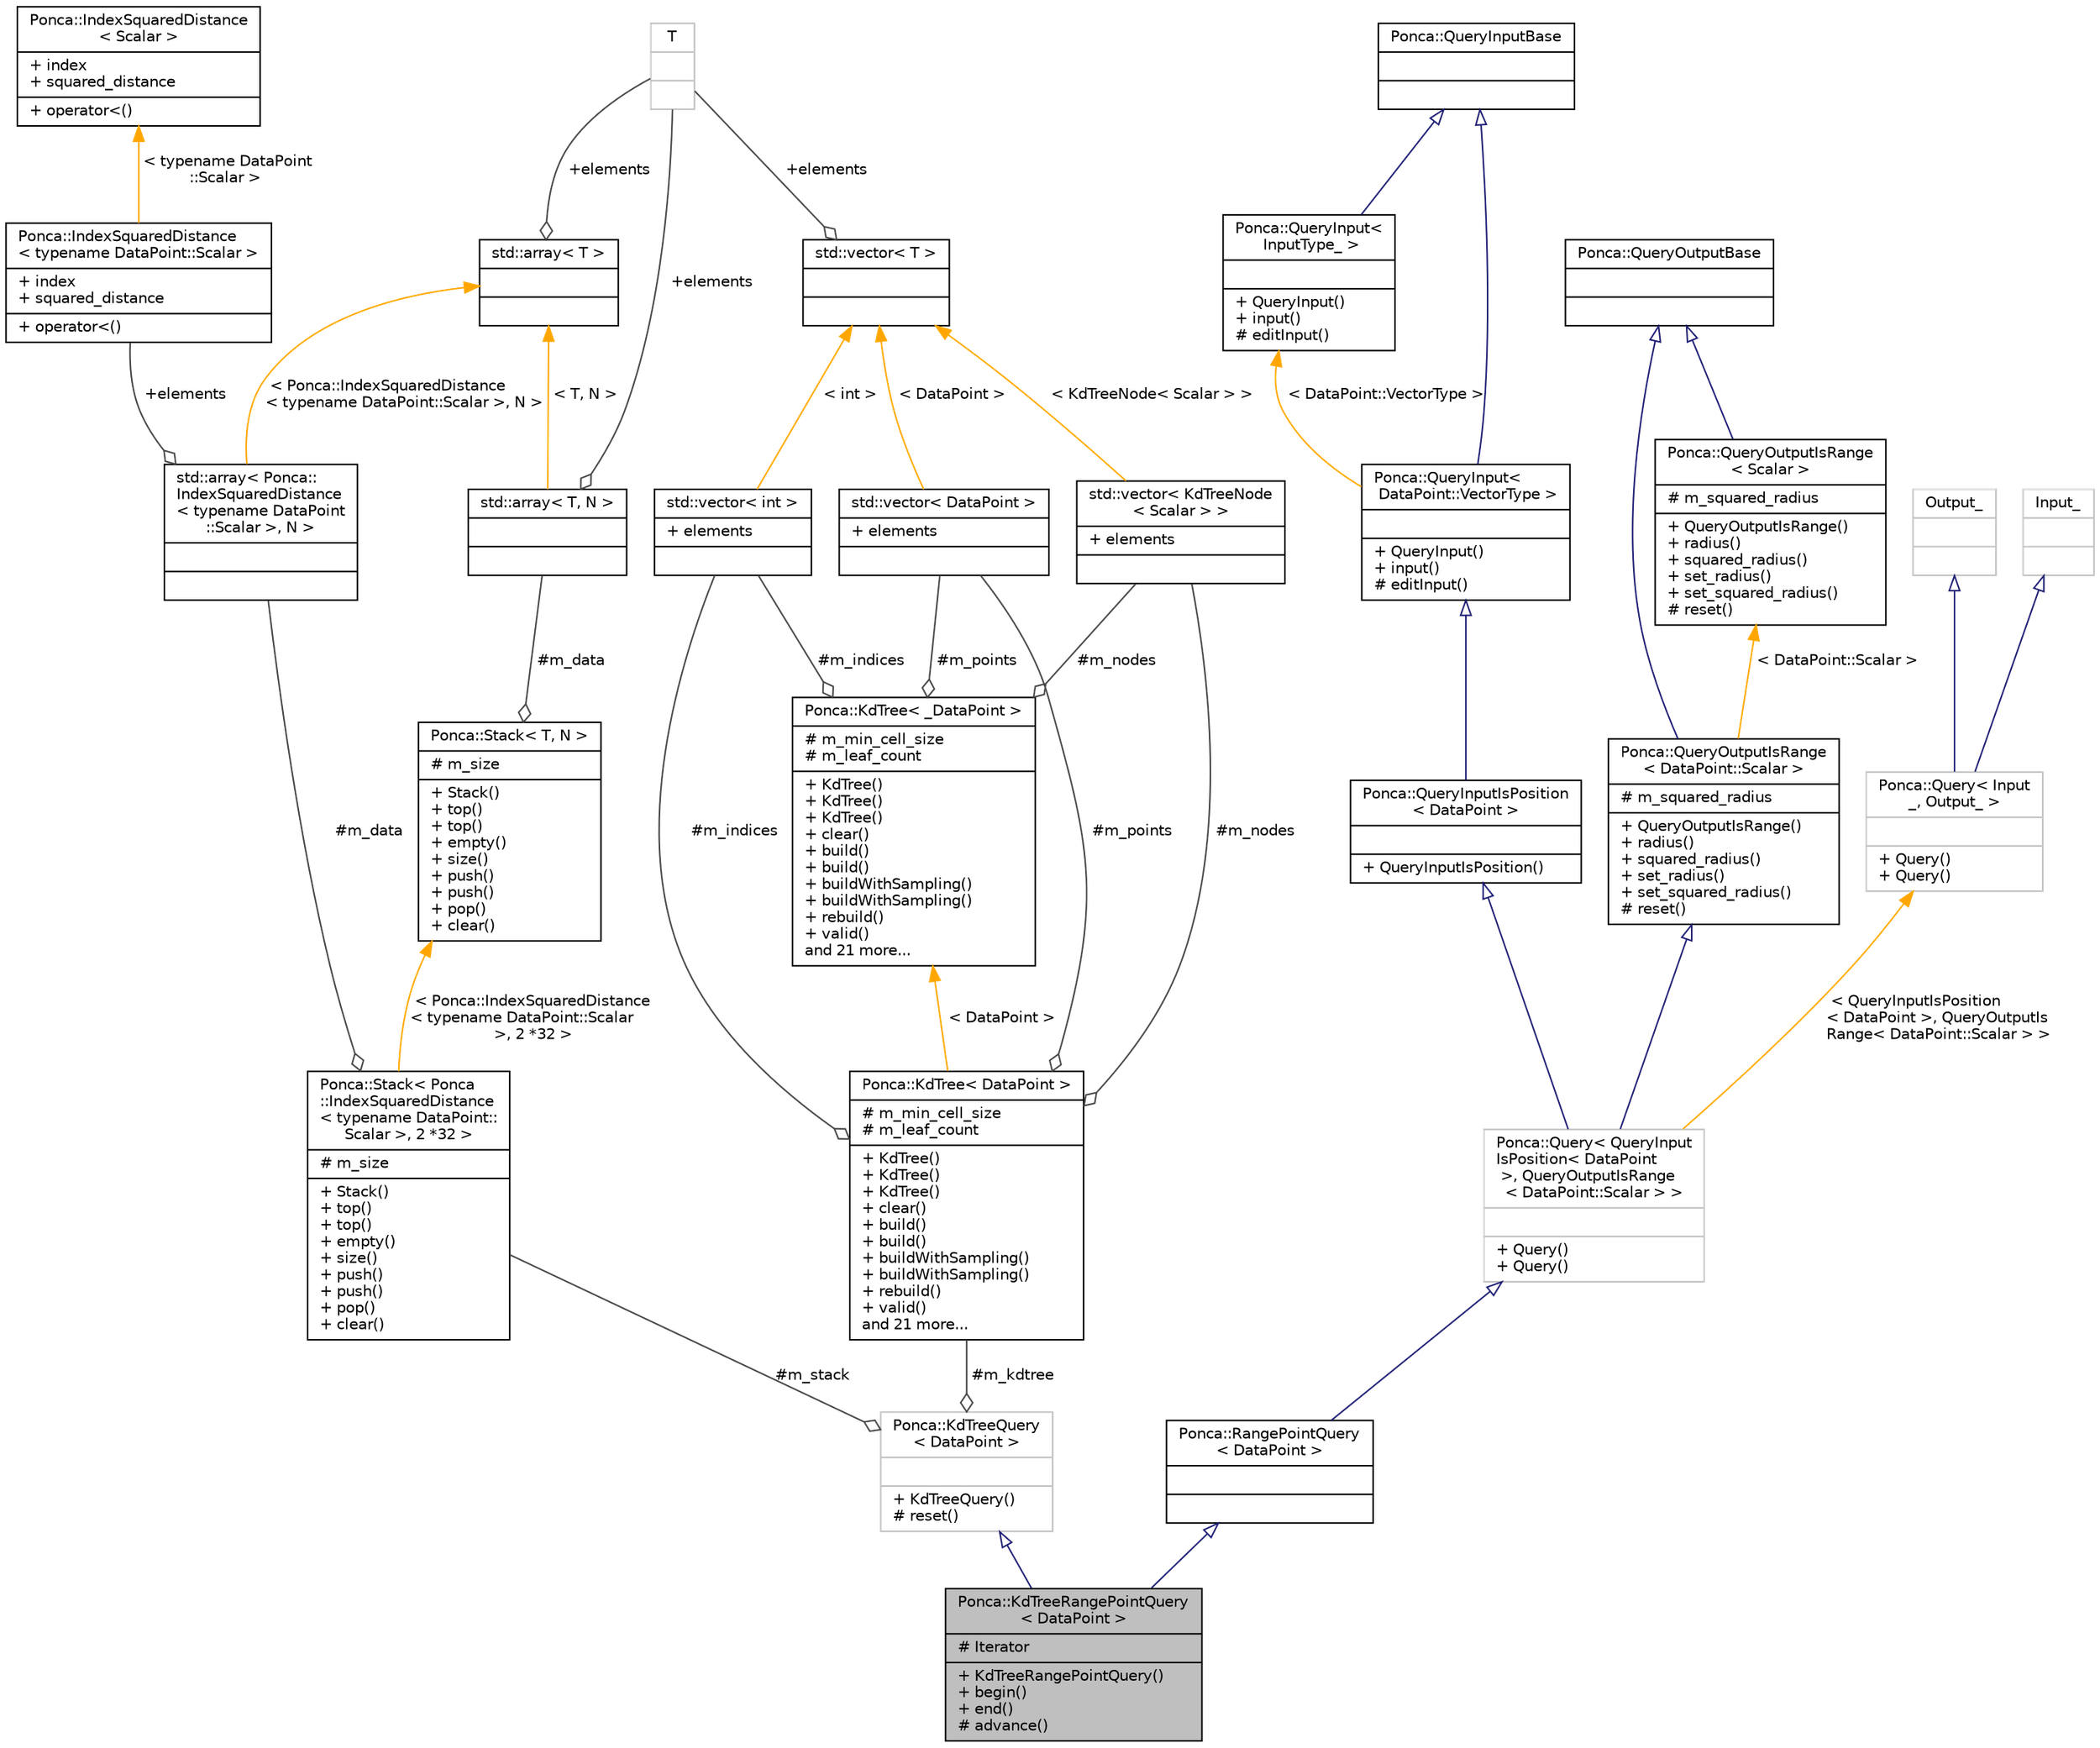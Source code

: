 digraph "Ponca::KdTreeRangePointQuery&lt; DataPoint &gt;"
{
 // INTERACTIVE_SVG=YES
 // LATEX_PDF_SIZE
  bgcolor="transparent";
  edge [fontname="Helvetica",fontsize="10",labelfontname="Helvetica",labelfontsize="10"];
  node [fontname="Helvetica",fontsize="10",shape=record];
  Node1 [label="{Ponca::KdTreeRangePointQuery\l\< DataPoint \>\n|# Iterator\l|+ KdTreeRangePointQuery()\l+ begin()\l+ end()\l# advance()\l}",height=0.2,width=0.4,color="black", fillcolor="grey75", style="filled", fontcolor="black",tooltip=" "];
  Node2 -> Node1 [dir="back",color="midnightblue",fontsize="10",style="solid",arrowtail="onormal",fontname="Helvetica"];
  Node2 [label="{Ponca::KdTreeQuery\l\< DataPoint \>\n||+ KdTreeQuery()\l# reset()\l}",height=0.2,width=0.4,color="grey75",URL="$group__spatialpartitioning.html#classPonca_1_1KdTreeQuery",tooltip=" "];
  Node3 -> Node2 [color="grey25",fontsize="10",style="solid",label=" #m_kdtree" ,arrowhead="odiamond",fontname="Helvetica"];
  Node3 [label="{Ponca::KdTree\< DataPoint \>\n|# m_min_cell_size\l# m_leaf_count\l|+ KdTree()\l+ KdTree()\l+ KdTree()\l+ clear()\l+ build()\l+ build()\l+ buildWithSampling()\l+ buildWithSampling()\l+ rebuild()\l+ valid()\land 21 more...\l}",height=0.2,width=0.4,color="black",URL="$group__spatialpartitioning.html",tooltip=" "];
  Node4 -> Node3 [color="grey25",fontsize="10",style="solid",label=" #m_points" ,arrowhead="odiamond",fontname="Helvetica"];
  Node4 [label="{std::vector\< DataPoint \>\n|+ elements\l|}",height=0.2,width=0.4,color="black",tooltip=" "];
  Node5 -> Node4 [dir="back",color="orange",fontsize="10",style="solid",label=" \< DataPoint \>" ,fontname="Helvetica"];
  Node5 [label="{std::vector\< T \>\n||}",height=0.2,width=0.4,color="black",tooltip=" "];
  Node6 -> Node5 [color="grey25",fontsize="10",style="solid",label=" +elements" ,arrowhead="odiamond",fontname="Helvetica"];
  Node6 [label="{T\n||}",height=0.2,width=0.4,color="grey75",tooltip=" "];
  Node7 -> Node3 [color="grey25",fontsize="10",style="solid",label=" #m_nodes" ,arrowhead="odiamond",fontname="Helvetica"];
  Node7 [label="{std::vector\< KdTreeNode\l\< Scalar \> \>\n|+ elements\l|}",height=0.2,width=0.4,color="black",tooltip=" "];
  Node5 -> Node7 [dir="back",color="orange",fontsize="10",style="solid",label=" \< KdTreeNode\< Scalar \> \>" ,fontname="Helvetica"];
  Node8 -> Node3 [color="grey25",fontsize="10",style="solid",label=" #m_indices" ,arrowhead="odiamond",fontname="Helvetica"];
  Node8 [label="{std::vector\< int \>\n|+ elements\l|}",height=0.2,width=0.4,color="black",tooltip=" "];
  Node5 -> Node8 [dir="back",color="orange",fontsize="10",style="solid",label=" \< int \>" ,fontname="Helvetica"];
  Node9 -> Node3 [dir="back",color="orange",fontsize="10",style="solid",label=" \< DataPoint \>" ,fontname="Helvetica"];
  Node9 [label="{Ponca::KdTree\< _DataPoint \>\n|# m_min_cell_size\l# m_leaf_count\l|+ KdTree()\l+ KdTree()\l+ KdTree()\l+ clear()\l+ build()\l+ build()\l+ buildWithSampling()\l+ buildWithSampling()\l+ rebuild()\l+ valid()\land 21 more...\l}",height=0.2,width=0.4,color="black",URL="$group__spatialpartitioning.html#classPonca_1_1KdTree",tooltip=" "];
  Node4 -> Node9 [color="grey25",fontsize="10",style="solid",label=" #m_points" ,arrowhead="odiamond",fontname="Helvetica"];
  Node7 -> Node9 [color="grey25",fontsize="10",style="solid",label=" #m_nodes" ,arrowhead="odiamond",fontname="Helvetica"];
  Node8 -> Node9 [color="grey25",fontsize="10",style="solid",label=" #m_indices" ,arrowhead="odiamond",fontname="Helvetica"];
  Node10 -> Node2 [color="grey25",fontsize="10",style="solid",label=" #m_stack" ,arrowhead="odiamond",fontname="Helvetica"];
  Node10 [label="{Ponca::Stack\< Ponca\l::IndexSquaredDistance\l\< typename DataPoint::\lScalar \>, 2 *32 \>\n|# m_size\l|+ Stack()\l+ top()\l+ top()\l+ empty()\l+ size()\l+ push()\l+ push()\l+ pop()\l+ clear()\l}",height=0.2,width=0.4,color="black",URL="$group__common.html",tooltip=" "];
  Node11 -> Node10 [color="grey25",fontsize="10",style="solid",label=" #m_data" ,arrowhead="odiamond",fontname="Helvetica"];
  Node11 [label="{std::array\< Ponca::\lIndexSquaredDistance\l\< typename DataPoint\l::Scalar \>, N \>\n||}",height=0.2,width=0.4,color="black",tooltip=" "];
  Node12 -> Node11 [color="grey25",fontsize="10",style="solid",label=" +elements" ,arrowhead="odiamond",fontname="Helvetica"];
  Node12 [label="{Ponca::IndexSquaredDistance\l\< typename DataPoint::Scalar \>\n|+ index\l+ squared_distance\l|+ operator\<()\l}",height=0.2,width=0.4,color="black",URL="$group__spatialpartitioning.html",tooltip=" "];
  Node13 -> Node12 [dir="back",color="orange",fontsize="10",style="solid",label=" \< typename DataPoint\l::Scalar \>" ,fontname="Helvetica"];
  Node13 [label="{Ponca::IndexSquaredDistance\l\< Scalar \>\n|+ index\l+ squared_distance\l|+ operator\<()\l}",height=0.2,width=0.4,color="black",URL="$group__spatialpartitioning.html#structPonca_1_1IndexSquaredDistance",tooltip="Associates an index with a distance."];
  Node14 -> Node11 [dir="back",color="orange",fontsize="10",style="solid",label=" \< Ponca::IndexSquaredDistance\l\< typename DataPoint::Scalar \>, N \>" ,fontname="Helvetica"];
  Node14 [label="{std::array\< T \>\n||}",height=0.2,width=0.4,color="black",tooltip=" "];
  Node6 -> Node14 [color="grey25",fontsize="10",style="solid",label=" +elements" ,arrowhead="odiamond",fontname="Helvetica"];
  Node15 -> Node10 [dir="back",color="orange",fontsize="10",style="solid",label=" \< Ponca::IndexSquaredDistance\l\< typename DataPoint::Scalar\l \>, 2 *32 \>" ,fontname="Helvetica"];
  Node15 [label="{Ponca::Stack\< T, N \>\n|# m_size\l|+ Stack()\l+ top()\l+ top()\l+ empty()\l+ size()\l+ push()\l+ push()\l+ pop()\l+ clear()\l}",height=0.2,width=0.4,color="black",URL="$group__common.html#classPonca_1_1Stack",tooltip="Stack with fixed-size storage."];
  Node16 -> Node15 [color="grey25",fontsize="10",style="solid",label=" #m_data" ,arrowhead="odiamond",fontname="Helvetica"];
  Node16 [label="{std::array\< T, N \>\n||}",height=0.2,width=0.4,color="black",tooltip=" "];
  Node6 -> Node16 [color="grey25",fontsize="10",style="solid",label=" +elements" ,arrowhead="odiamond",fontname="Helvetica"];
  Node14 -> Node16 [dir="back",color="orange",fontsize="10",style="solid",label=" \< T, N \>" ,fontname="Helvetica"];
  Node17 -> Node1 [dir="back",color="midnightblue",fontsize="10",style="solid",arrowtail="onormal",fontname="Helvetica"];
  Node17 [label="{Ponca::RangePointQuery\l\< DataPoint \>\n||}",height=0.2,width=0.4,color="black",URL="$group__spatialpartitioning.html#structPonca_1_1RangePointQuery",tooltip="Base Query class combining QueryInputIsPosition and QueryOutputIsRange."];
  Node18 -> Node17 [dir="back",color="midnightblue",fontsize="10",style="solid",arrowtail="onormal",fontname="Helvetica"];
  Node18 [label="{Ponca::Query\< QueryInput\lIsPosition\< DataPoint\l \>, QueryOutputIsRange\l\< DataPoint::Scalar \> \>\n||+ Query()\l+ Query()\l}",height=0.2,width=0.4,color="grey75",URL="$group__spatialpartitioning.html",tooltip=" "];
  Node19 -> Node18 [dir="back",color="midnightblue",fontsize="10",style="solid",arrowtail="onormal",fontname="Helvetica"];
  Node19 [label="{Ponca::QueryInputIsPosition\l\< DataPoint \>\n||+ QueryInputIsPosition()\l}",height=0.2,width=0.4,color="black",URL="$group__spatialpartitioning.html#structPonca_1_1QueryInputIsPosition",tooltip="Base class for queries storing points."];
  Node20 -> Node19 [dir="back",color="midnightblue",fontsize="10",style="solid",arrowtail="onormal",fontname="Helvetica"];
  Node20 [label="{Ponca::QueryInput\<\l DataPoint::VectorType \>\n||+ QueryInput()\l+ input()\l# editInput()\l}",height=0.2,width=0.4,color="black",URL="$group__spatialpartitioning.html",tooltip=" "];
  Node21 -> Node20 [dir="back",color="midnightblue",fontsize="10",style="solid",arrowtail="onormal",fontname="Helvetica"];
  Node21 [label="{Ponca::QueryInputBase\n||}",height=0.2,width=0.4,color="black",URL="$group__spatialpartitioning.html#structPonca_1_1QueryInputBase",tooltip="Base class for queries input type."];
  Node22 -> Node20 [dir="back",color="orange",fontsize="10",style="solid",label=" \< DataPoint::VectorType \>" ,fontname="Helvetica"];
  Node22 [label="{Ponca::QueryInput\<\l InputType_ \>\n||+ QueryInput()\l+ input()\l# editInput()\l}",height=0.2,width=0.4,color="black",URL="$group__spatialpartitioning.html#structPonca_1_1QueryInput",tooltip="Base class for typed queries input type."];
  Node21 -> Node22 [dir="back",color="midnightblue",fontsize="10",style="solid",arrowtail="onormal",fontname="Helvetica"];
  Node23 -> Node18 [dir="back",color="midnightblue",fontsize="10",style="solid",arrowtail="onormal",fontname="Helvetica"];
  Node23 [label="{Ponca::QueryOutputIsRange\l\< DataPoint::Scalar \>\n|# m_squared_radius\l|+ QueryOutputIsRange()\l+ radius()\l+ squared_radius()\l+ set_radius()\l+ set_squared_radius()\l# reset()\l}",height=0.2,width=0.4,color="black",URL="$group__spatialpartitioning.html",tooltip=" "];
  Node24 -> Node23 [dir="back",color="midnightblue",fontsize="10",style="solid",arrowtail="onormal",fontname="Helvetica"];
  Node24 [label="{Ponca::QueryOutputBase\n||}",height=0.2,width=0.4,color="black",URL="$group__spatialpartitioning.html#structPonca_1_1QueryOutputBase",tooltip="Base class for queries output type."];
  Node25 -> Node23 [dir="back",color="orange",fontsize="10",style="solid",label=" \< DataPoint::Scalar \>" ,fontname="Helvetica"];
  Node25 [label="{Ponca::QueryOutputIsRange\l\< Scalar \>\n|# m_squared_radius\l|+ QueryOutputIsRange()\l+ radius()\l+ squared_radius()\l+ set_radius()\l+ set_squared_radius()\l# reset()\l}",height=0.2,width=0.4,color="black",URL="$group__spatialpartitioning.html#structPonca_1_1QueryOutputIsRange",tooltip="Base class for range queries."];
  Node24 -> Node25 [dir="back",color="midnightblue",fontsize="10",style="solid",arrowtail="onormal",fontname="Helvetica"];
  Node26 -> Node18 [dir="back",color="orange",fontsize="10",style="solid",label=" \< QueryInputIsPosition\l\< DataPoint \>, QueryOutputIs\lRange\< DataPoint::Scalar \> \>" ,fontname="Helvetica"];
  Node26 [label="{Ponca::Query\< Input\l_, Output_ \>\n||+ Query()\l+ Query()\l}",height=0.2,width=0.4,color="grey75",URL="$group__spatialpartitioning.html#structPonca_1_1Query",tooltip=" "];
  Node27 -> Node26 [dir="back",color="midnightblue",fontsize="10",style="solid",arrowtail="onormal",fontname="Helvetica"];
  Node27 [label="{Input_\n||}",height=0.2,width=0.4,color="grey75",tooltip=" "];
  Node28 -> Node26 [dir="back",color="midnightblue",fontsize="10",style="solid",arrowtail="onormal",fontname="Helvetica"];
  Node28 [label="{Output_\n||}",height=0.2,width=0.4,color="grey75",tooltip=" "];
}
